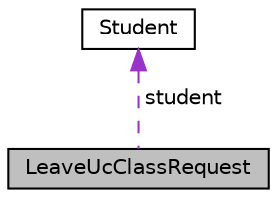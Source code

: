 digraph "LeaveUcClassRequest"
{
 // LATEX_PDF_SIZE
  edge [fontname="Helvetica",fontsize="10",labelfontname="Helvetica",labelfontsize="10"];
  node [fontname="Helvetica",fontsize="10",shape=record];
  Node1 [label="LeaveUcClassRequest",height=0.2,width=0.4,color="black", fillcolor="grey75", style="filled", fontcolor="black",tooltip="A structure to represent a request for a Student to leave a specific UC and Class."];
  Node2 -> Node1 [dir="back",color="darkorchid3",fontsize="10",style="dashed",label=" student" ];
  Node2 [label="Student",height=0.2,width=0.4,color="black", fillcolor="white", style="filled",URL="$classStudent.html",tooltip="A class to represent a student."];
}
